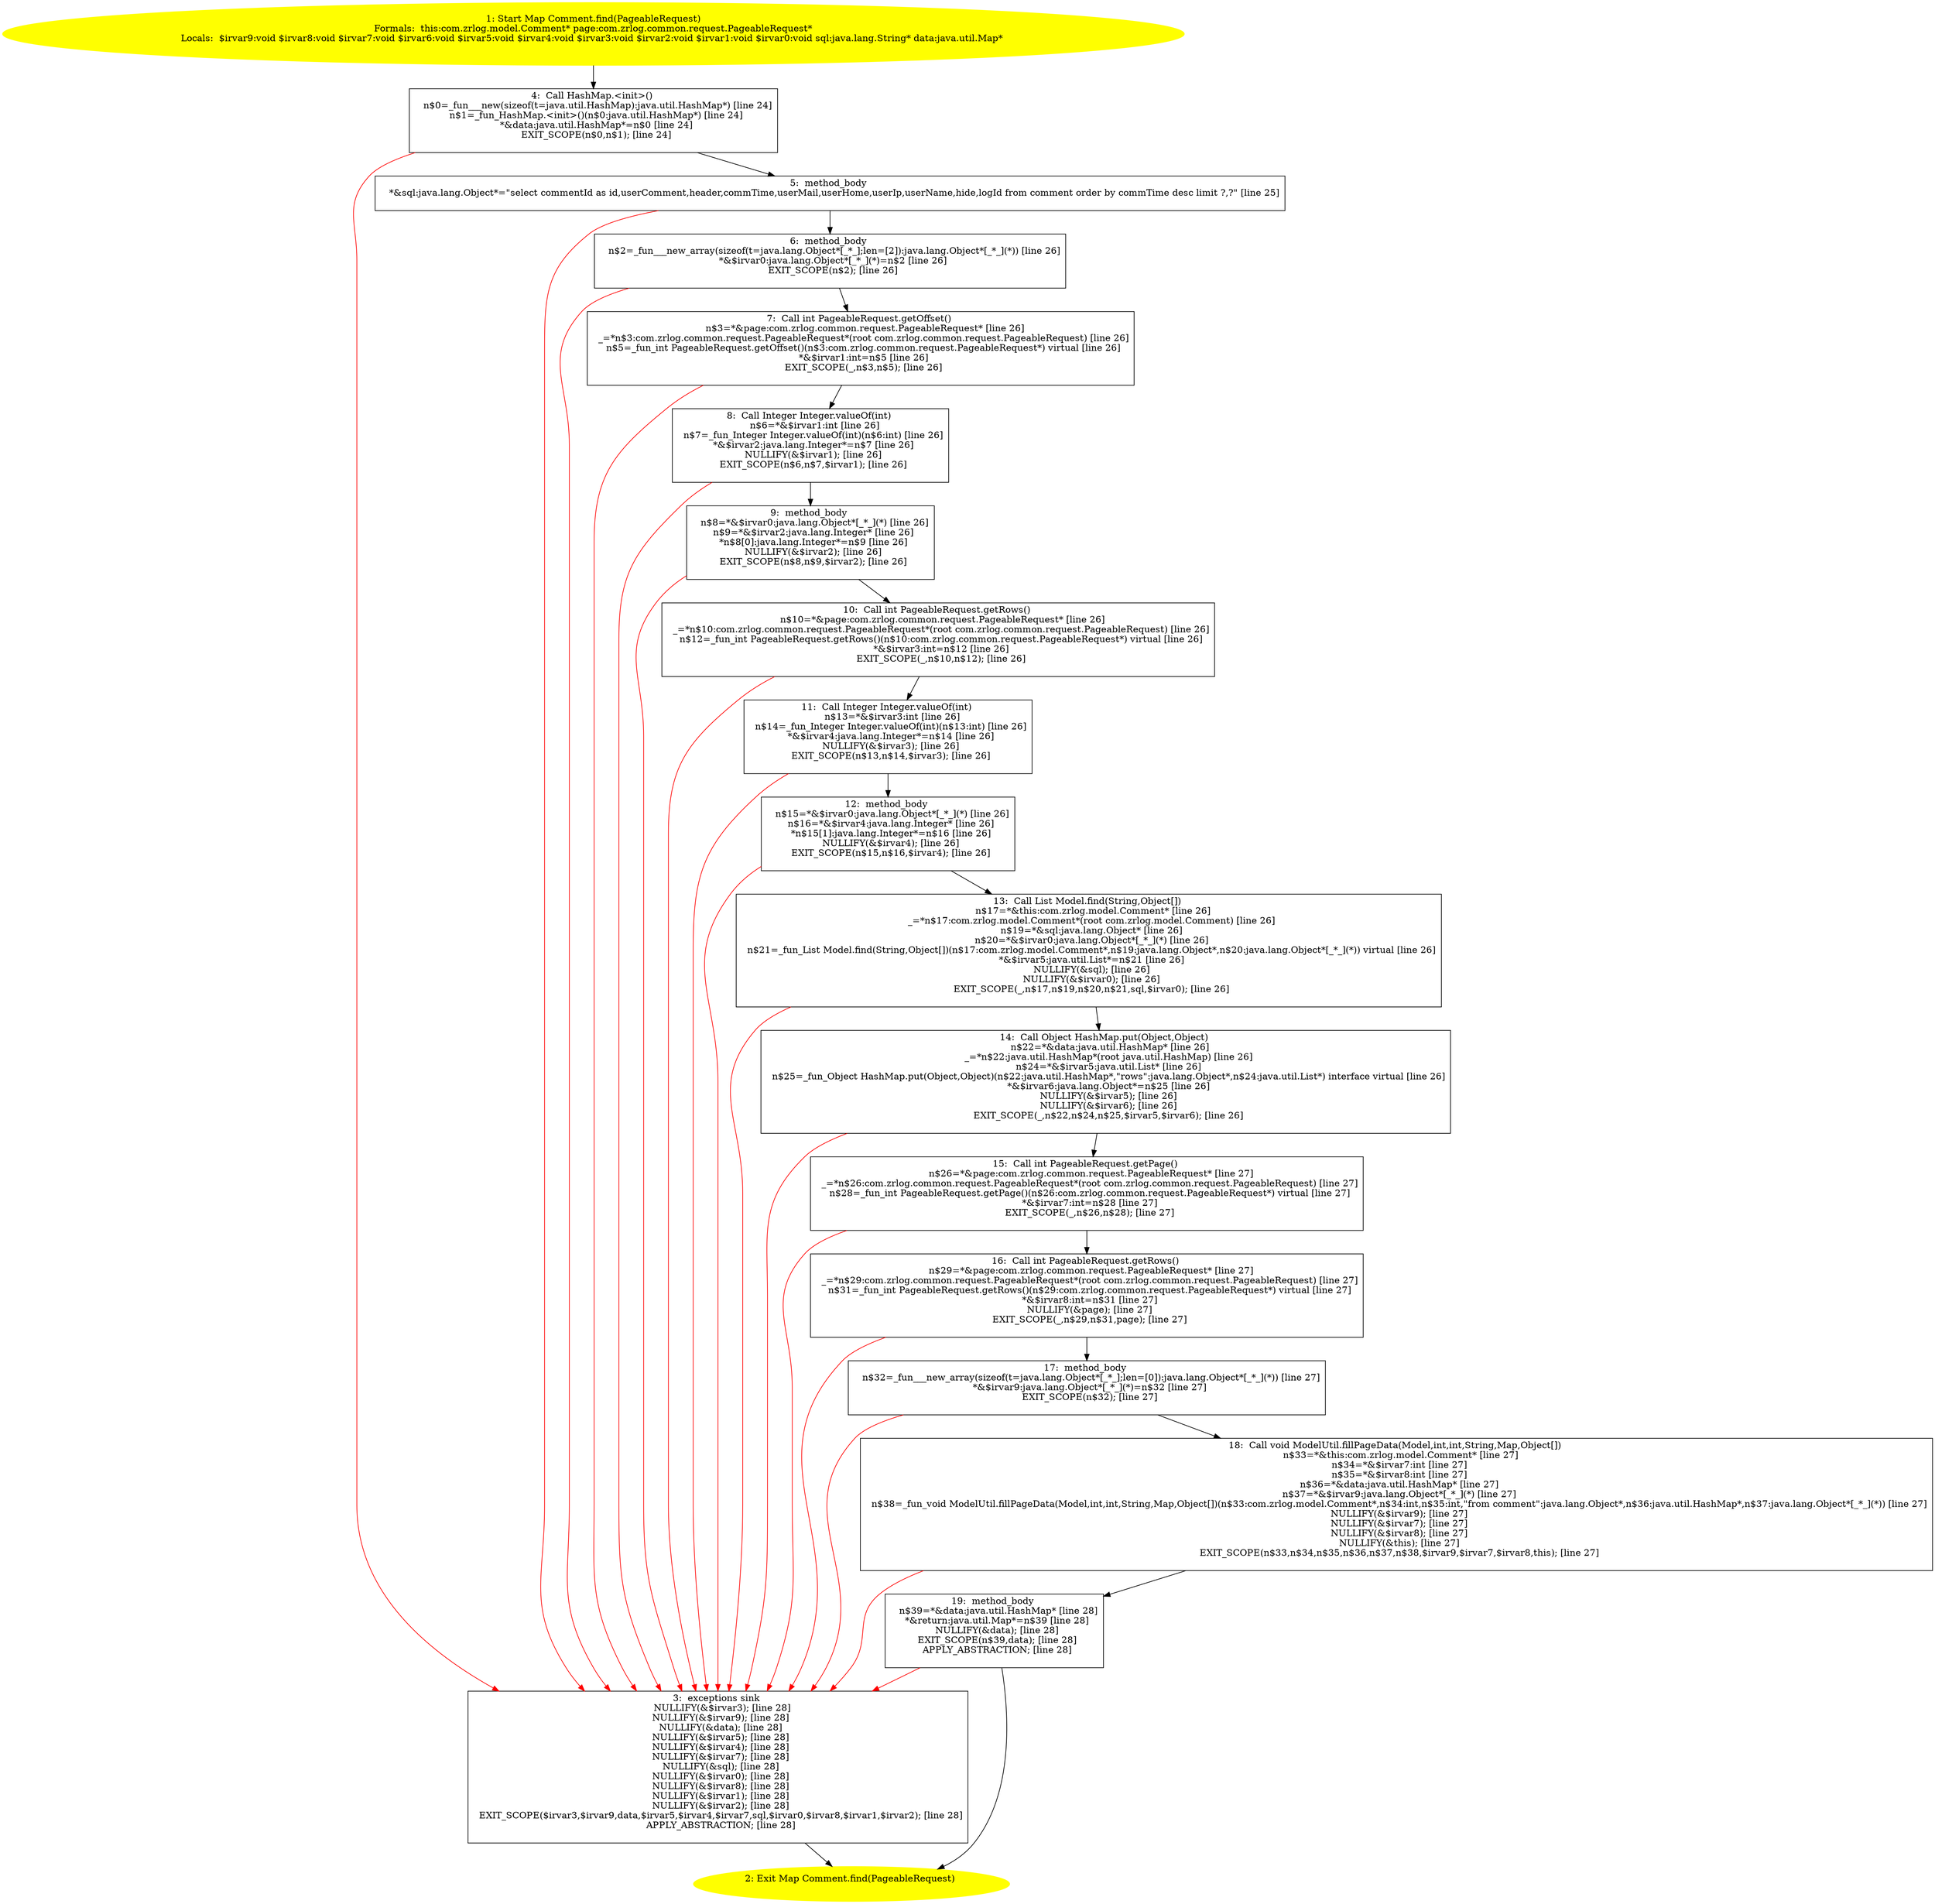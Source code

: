 /* @generated */
digraph cfg {
"com.zrlog.model.Comment.find(com.zrlog.common.request.PageableRequest):java.util.Map.274c66b0934e391e8299eda6135d7f67_1" [label="1: Start Map Comment.find(PageableRequest)\nFormals:  this:com.zrlog.model.Comment* page:com.zrlog.common.request.PageableRequest*\nLocals:  $irvar9:void $irvar8:void $irvar7:void $irvar6:void $irvar5:void $irvar4:void $irvar3:void $irvar2:void $irvar1:void $irvar0:void sql:java.lang.String* data:java.util.Map* \n  " color=yellow style=filled]
	

	 "com.zrlog.model.Comment.find(com.zrlog.common.request.PageableRequest):java.util.Map.274c66b0934e391e8299eda6135d7f67_1" -> "com.zrlog.model.Comment.find(com.zrlog.common.request.PageableRequest):java.util.Map.274c66b0934e391e8299eda6135d7f67_4" ;
"com.zrlog.model.Comment.find(com.zrlog.common.request.PageableRequest):java.util.Map.274c66b0934e391e8299eda6135d7f67_2" [label="2: Exit Map Comment.find(PageableRequest) \n  " color=yellow style=filled]
	

"com.zrlog.model.Comment.find(com.zrlog.common.request.PageableRequest):java.util.Map.274c66b0934e391e8299eda6135d7f67_3" [label="3:  exceptions sink \n   NULLIFY(&$irvar3); [line 28]\n  NULLIFY(&$irvar9); [line 28]\n  NULLIFY(&data); [line 28]\n  NULLIFY(&$irvar5); [line 28]\n  NULLIFY(&$irvar4); [line 28]\n  NULLIFY(&$irvar7); [line 28]\n  NULLIFY(&sql); [line 28]\n  NULLIFY(&$irvar0); [line 28]\n  NULLIFY(&$irvar8); [line 28]\n  NULLIFY(&$irvar1); [line 28]\n  NULLIFY(&$irvar2); [line 28]\n  EXIT_SCOPE($irvar3,$irvar9,data,$irvar5,$irvar4,$irvar7,sql,$irvar0,$irvar8,$irvar1,$irvar2); [line 28]\n  APPLY_ABSTRACTION; [line 28]\n " shape="box"]
	

	 "com.zrlog.model.Comment.find(com.zrlog.common.request.PageableRequest):java.util.Map.274c66b0934e391e8299eda6135d7f67_3" -> "com.zrlog.model.Comment.find(com.zrlog.common.request.PageableRequest):java.util.Map.274c66b0934e391e8299eda6135d7f67_2" ;
"com.zrlog.model.Comment.find(com.zrlog.common.request.PageableRequest):java.util.Map.274c66b0934e391e8299eda6135d7f67_4" [label="4:  Call HashMap.<init>() \n   n$0=_fun___new(sizeof(t=java.util.HashMap):java.util.HashMap*) [line 24]\n  n$1=_fun_HashMap.<init>()(n$0:java.util.HashMap*) [line 24]\n  *&data:java.util.HashMap*=n$0 [line 24]\n  EXIT_SCOPE(n$0,n$1); [line 24]\n " shape="box"]
	

	 "com.zrlog.model.Comment.find(com.zrlog.common.request.PageableRequest):java.util.Map.274c66b0934e391e8299eda6135d7f67_4" -> "com.zrlog.model.Comment.find(com.zrlog.common.request.PageableRequest):java.util.Map.274c66b0934e391e8299eda6135d7f67_5" ;
	 "com.zrlog.model.Comment.find(com.zrlog.common.request.PageableRequest):java.util.Map.274c66b0934e391e8299eda6135d7f67_4" -> "com.zrlog.model.Comment.find(com.zrlog.common.request.PageableRequest):java.util.Map.274c66b0934e391e8299eda6135d7f67_3" [color="red" ];
"com.zrlog.model.Comment.find(com.zrlog.common.request.PageableRequest):java.util.Map.274c66b0934e391e8299eda6135d7f67_5" [label="5:  method_body \n   *&sql:java.lang.Object*=\"select commentId as id,userComment,header,commTime,userMail,userHome,userIp,userName,hide,logId from comment order by commTime desc limit ?,?\" [line 25]\n " shape="box"]
	

	 "com.zrlog.model.Comment.find(com.zrlog.common.request.PageableRequest):java.util.Map.274c66b0934e391e8299eda6135d7f67_5" -> "com.zrlog.model.Comment.find(com.zrlog.common.request.PageableRequest):java.util.Map.274c66b0934e391e8299eda6135d7f67_6" ;
	 "com.zrlog.model.Comment.find(com.zrlog.common.request.PageableRequest):java.util.Map.274c66b0934e391e8299eda6135d7f67_5" -> "com.zrlog.model.Comment.find(com.zrlog.common.request.PageableRequest):java.util.Map.274c66b0934e391e8299eda6135d7f67_3" [color="red" ];
"com.zrlog.model.Comment.find(com.zrlog.common.request.PageableRequest):java.util.Map.274c66b0934e391e8299eda6135d7f67_6" [label="6:  method_body \n   n$2=_fun___new_array(sizeof(t=java.lang.Object*[_*_];len=[2]):java.lang.Object*[_*_](*)) [line 26]\n  *&$irvar0:java.lang.Object*[_*_](*)=n$2 [line 26]\n  EXIT_SCOPE(n$2); [line 26]\n " shape="box"]
	

	 "com.zrlog.model.Comment.find(com.zrlog.common.request.PageableRequest):java.util.Map.274c66b0934e391e8299eda6135d7f67_6" -> "com.zrlog.model.Comment.find(com.zrlog.common.request.PageableRequest):java.util.Map.274c66b0934e391e8299eda6135d7f67_7" ;
	 "com.zrlog.model.Comment.find(com.zrlog.common.request.PageableRequest):java.util.Map.274c66b0934e391e8299eda6135d7f67_6" -> "com.zrlog.model.Comment.find(com.zrlog.common.request.PageableRequest):java.util.Map.274c66b0934e391e8299eda6135d7f67_3" [color="red" ];
"com.zrlog.model.Comment.find(com.zrlog.common.request.PageableRequest):java.util.Map.274c66b0934e391e8299eda6135d7f67_7" [label="7:  Call int PageableRequest.getOffset() \n   n$3=*&page:com.zrlog.common.request.PageableRequest* [line 26]\n  _=*n$3:com.zrlog.common.request.PageableRequest*(root com.zrlog.common.request.PageableRequest) [line 26]\n  n$5=_fun_int PageableRequest.getOffset()(n$3:com.zrlog.common.request.PageableRequest*) virtual [line 26]\n  *&$irvar1:int=n$5 [line 26]\n  EXIT_SCOPE(_,n$3,n$5); [line 26]\n " shape="box"]
	

	 "com.zrlog.model.Comment.find(com.zrlog.common.request.PageableRequest):java.util.Map.274c66b0934e391e8299eda6135d7f67_7" -> "com.zrlog.model.Comment.find(com.zrlog.common.request.PageableRequest):java.util.Map.274c66b0934e391e8299eda6135d7f67_8" ;
	 "com.zrlog.model.Comment.find(com.zrlog.common.request.PageableRequest):java.util.Map.274c66b0934e391e8299eda6135d7f67_7" -> "com.zrlog.model.Comment.find(com.zrlog.common.request.PageableRequest):java.util.Map.274c66b0934e391e8299eda6135d7f67_3" [color="red" ];
"com.zrlog.model.Comment.find(com.zrlog.common.request.PageableRequest):java.util.Map.274c66b0934e391e8299eda6135d7f67_8" [label="8:  Call Integer Integer.valueOf(int) \n   n$6=*&$irvar1:int [line 26]\n  n$7=_fun_Integer Integer.valueOf(int)(n$6:int) [line 26]\n  *&$irvar2:java.lang.Integer*=n$7 [line 26]\n  NULLIFY(&$irvar1); [line 26]\n  EXIT_SCOPE(n$6,n$7,$irvar1); [line 26]\n " shape="box"]
	

	 "com.zrlog.model.Comment.find(com.zrlog.common.request.PageableRequest):java.util.Map.274c66b0934e391e8299eda6135d7f67_8" -> "com.zrlog.model.Comment.find(com.zrlog.common.request.PageableRequest):java.util.Map.274c66b0934e391e8299eda6135d7f67_9" ;
	 "com.zrlog.model.Comment.find(com.zrlog.common.request.PageableRequest):java.util.Map.274c66b0934e391e8299eda6135d7f67_8" -> "com.zrlog.model.Comment.find(com.zrlog.common.request.PageableRequest):java.util.Map.274c66b0934e391e8299eda6135d7f67_3" [color="red" ];
"com.zrlog.model.Comment.find(com.zrlog.common.request.PageableRequest):java.util.Map.274c66b0934e391e8299eda6135d7f67_9" [label="9:  method_body \n   n$8=*&$irvar0:java.lang.Object*[_*_](*) [line 26]\n  n$9=*&$irvar2:java.lang.Integer* [line 26]\n  *n$8[0]:java.lang.Integer*=n$9 [line 26]\n  NULLIFY(&$irvar2); [line 26]\n  EXIT_SCOPE(n$8,n$9,$irvar2); [line 26]\n " shape="box"]
	

	 "com.zrlog.model.Comment.find(com.zrlog.common.request.PageableRequest):java.util.Map.274c66b0934e391e8299eda6135d7f67_9" -> "com.zrlog.model.Comment.find(com.zrlog.common.request.PageableRequest):java.util.Map.274c66b0934e391e8299eda6135d7f67_10" ;
	 "com.zrlog.model.Comment.find(com.zrlog.common.request.PageableRequest):java.util.Map.274c66b0934e391e8299eda6135d7f67_9" -> "com.zrlog.model.Comment.find(com.zrlog.common.request.PageableRequest):java.util.Map.274c66b0934e391e8299eda6135d7f67_3" [color="red" ];
"com.zrlog.model.Comment.find(com.zrlog.common.request.PageableRequest):java.util.Map.274c66b0934e391e8299eda6135d7f67_10" [label="10:  Call int PageableRequest.getRows() \n   n$10=*&page:com.zrlog.common.request.PageableRequest* [line 26]\n  _=*n$10:com.zrlog.common.request.PageableRequest*(root com.zrlog.common.request.PageableRequest) [line 26]\n  n$12=_fun_int PageableRequest.getRows()(n$10:com.zrlog.common.request.PageableRequest*) virtual [line 26]\n  *&$irvar3:int=n$12 [line 26]\n  EXIT_SCOPE(_,n$10,n$12); [line 26]\n " shape="box"]
	

	 "com.zrlog.model.Comment.find(com.zrlog.common.request.PageableRequest):java.util.Map.274c66b0934e391e8299eda6135d7f67_10" -> "com.zrlog.model.Comment.find(com.zrlog.common.request.PageableRequest):java.util.Map.274c66b0934e391e8299eda6135d7f67_11" ;
	 "com.zrlog.model.Comment.find(com.zrlog.common.request.PageableRequest):java.util.Map.274c66b0934e391e8299eda6135d7f67_10" -> "com.zrlog.model.Comment.find(com.zrlog.common.request.PageableRequest):java.util.Map.274c66b0934e391e8299eda6135d7f67_3" [color="red" ];
"com.zrlog.model.Comment.find(com.zrlog.common.request.PageableRequest):java.util.Map.274c66b0934e391e8299eda6135d7f67_11" [label="11:  Call Integer Integer.valueOf(int) \n   n$13=*&$irvar3:int [line 26]\n  n$14=_fun_Integer Integer.valueOf(int)(n$13:int) [line 26]\n  *&$irvar4:java.lang.Integer*=n$14 [line 26]\n  NULLIFY(&$irvar3); [line 26]\n  EXIT_SCOPE(n$13,n$14,$irvar3); [line 26]\n " shape="box"]
	

	 "com.zrlog.model.Comment.find(com.zrlog.common.request.PageableRequest):java.util.Map.274c66b0934e391e8299eda6135d7f67_11" -> "com.zrlog.model.Comment.find(com.zrlog.common.request.PageableRequest):java.util.Map.274c66b0934e391e8299eda6135d7f67_12" ;
	 "com.zrlog.model.Comment.find(com.zrlog.common.request.PageableRequest):java.util.Map.274c66b0934e391e8299eda6135d7f67_11" -> "com.zrlog.model.Comment.find(com.zrlog.common.request.PageableRequest):java.util.Map.274c66b0934e391e8299eda6135d7f67_3" [color="red" ];
"com.zrlog.model.Comment.find(com.zrlog.common.request.PageableRequest):java.util.Map.274c66b0934e391e8299eda6135d7f67_12" [label="12:  method_body \n   n$15=*&$irvar0:java.lang.Object*[_*_](*) [line 26]\n  n$16=*&$irvar4:java.lang.Integer* [line 26]\n  *n$15[1]:java.lang.Integer*=n$16 [line 26]\n  NULLIFY(&$irvar4); [line 26]\n  EXIT_SCOPE(n$15,n$16,$irvar4); [line 26]\n " shape="box"]
	

	 "com.zrlog.model.Comment.find(com.zrlog.common.request.PageableRequest):java.util.Map.274c66b0934e391e8299eda6135d7f67_12" -> "com.zrlog.model.Comment.find(com.zrlog.common.request.PageableRequest):java.util.Map.274c66b0934e391e8299eda6135d7f67_13" ;
	 "com.zrlog.model.Comment.find(com.zrlog.common.request.PageableRequest):java.util.Map.274c66b0934e391e8299eda6135d7f67_12" -> "com.zrlog.model.Comment.find(com.zrlog.common.request.PageableRequest):java.util.Map.274c66b0934e391e8299eda6135d7f67_3" [color="red" ];
"com.zrlog.model.Comment.find(com.zrlog.common.request.PageableRequest):java.util.Map.274c66b0934e391e8299eda6135d7f67_13" [label="13:  Call List Model.find(String,Object[]) \n   n$17=*&this:com.zrlog.model.Comment* [line 26]\n  _=*n$17:com.zrlog.model.Comment*(root com.zrlog.model.Comment) [line 26]\n  n$19=*&sql:java.lang.Object* [line 26]\n  n$20=*&$irvar0:java.lang.Object*[_*_](*) [line 26]\n  n$21=_fun_List Model.find(String,Object[])(n$17:com.zrlog.model.Comment*,n$19:java.lang.Object*,n$20:java.lang.Object*[_*_](*)) virtual [line 26]\n  *&$irvar5:java.util.List*=n$21 [line 26]\n  NULLIFY(&sql); [line 26]\n  NULLIFY(&$irvar0); [line 26]\n  EXIT_SCOPE(_,n$17,n$19,n$20,n$21,sql,$irvar0); [line 26]\n " shape="box"]
	

	 "com.zrlog.model.Comment.find(com.zrlog.common.request.PageableRequest):java.util.Map.274c66b0934e391e8299eda6135d7f67_13" -> "com.zrlog.model.Comment.find(com.zrlog.common.request.PageableRequest):java.util.Map.274c66b0934e391e8299eda6135d7f67_14" ;
	 "com.zrlog.model.Comment.find(com.zrlog.common.request.PageableRequest):java.util.Map.274c66b0934e391e8299eda6135d7f67_13" -> "com.zrlog.model.Comment.find(com.zrlog.common.request.PageableRequest):java.util.Map.274c66b0934e391e8299eda6135d7f67_3" [color="red" ];
"com.zrlog.model.Comment.find(com.zrlog.common.request.PageableRequest):java.util.Map.274c66b0934e391e8299eda6135d7f67_14" [label="14:  Call Object HashMap.put(Object,Object) \n   n$22=*&data:java.util.HashMap* [line 26]\n  _=*n$22:java.util.HashMap*(root java.util.HashMap) [line 26]\n  n$24=*&$irvar5:java.util.List* [line 26]\n  n$25=_fun_Object HashMap.put(Object,Object)(n$22:java.util.HashMap*,\"rows\":java.lang.Object*,n$24:java.util.List*) interface virtual [line 26]\n  *&$irvar6:java.lang.Object*=n$25 [line 26]\n  NULLIFY(&$irvar5); [line 26]\n  NULLIFY(&$irvar6); [line 26]\n  EXIT_SCOPE(_,n$22,n$24,n$25,$irvar5,$irvar6); [line 26]\n " shape="box"]
	

	 "com.zrlog.model.Comment.find(com.zrlog.common.request.PageableRequest):java.util.Map.274c66b0934e391e8299eda6135d7f67_14" -> "com.zrlog.model.Comment.find(com.zrlog.common.request.PageableRequest):java.util.Map.274c66b0934e391e8299eda6135d7f67_15" ;
	 "com.zrlog.model.Comment.find(com.zrlog.common.request.PageableRequest):java.util.Map.274c66b0934e391e8299eda6135d7f67_14" -> "com.zrlog.model.Comment.find(com.zrlog.common.request.PageableRequest):java.util.Map.274c66b0934e391e8299eda6135d7f67_3" [color="red" ];
"com.zrlog.model.Comment.find(com.zrlog.common.request.PageableRequest):java.util.Map.274c66b0934e391e8299eda6135d7f67_15" [label="15:  Call int PageableRequest.getPage() \n   n$26=*&page:com.zrlog.common.request.PageableRequest* [line 27]\n  _=*n$26:com.zrlog.common.request.PageableRequest*(root com.zrlog.common.request.PageableRequest) [line 27]\n  n$28=_fun_int PageableRequest.getPage()(n$26:com.zrlog.common.request.PageableRequest*) virtual [line 27]\n  *&$irvar7:int=n$28 [line 27]\n  EXIT_SCOPE(_,n$26,n$28); [line 27]\n " shape="box"]
	

	 "com.zrlog.model.Comment.find(com.zrlog.common.request.PageableRequest):java.util.Map.274c66b0934e391e8299eda6135d7f67_15" -> "com.zrlog.model.Comment.find(com.zrlog.common.request.PageableRequest):java.util.Map.274c66b0934e391e8299eda6135d7f67_16" ;
	 "com.zrlog.model.Comment.find(com.zrlog.common.request.PageableRequest):java.util.Map.274c66b0934e391e8299eda6135d7f67_15" -> "com.zrlog.model.Comment.find(com.zrlog.common.request.PageableRequest):java.util.Map.274c66b0934e391e8299eda6135d7f67_3" [color="red" ];
"com.zrlog.model.Comment.find(com.zrlog.common.request.PageableRequest):java.util.Map.274c66b0934e391e8299eda6135d7f67_16" [label="16:  Call int PageableRequest.getRows() \n   n$29=*&page:com.zrlog.common.request.PageableRequest* [line 27]\n  _=*n$29:com.zrlog.common.request.PageableRequest*(root com.zrlog.common.request.PageableRequest) [line 27]\n  n$31=_fun_int PageableRequest.getRows()(n$29:com.zrlog.common.request.PageableRequest*) virtual [line 27]\n  *&$irvar8:int=n$31 [line 27]\n  NULLIFY(&page); [line 27]\n  EXIT_SCOPE(_,n$29,n$31,page); [line 27]\n " shape="box"]
	

	 "com.zrlog.model.Comment.find(com.zrlog.common.request.PageableRequest):java.util.Map.274c66b0934e391e8299eda6135d7f67_16" -> "com.zrlog.model.Comment.find(com.zrlog.common.request.PageableRequest):java.util.Map.274c66b0934e391e8299eda6135d7f67_17" ;
	 "com.zrlog.model.Comment.find(com.zrlog.common.request.PageableRequest):java.util.Map.274c66b0934e391e8299eda6135d7f67_16" -> "com.zrlog.model.Comment.find(com.zrlog.common.request.PageableRequest):java.util.Map.274c66b0934e391e8299eda6135d7f67_3" [color="red" ];
"com.zrlog.model.Comment.find(com.zrlog.common.request.PageableRequest):java.util.Map.274c66b0934e391e8299eda6135d7f67_17" [label="17:  method_body \n   n$32=_fun___new_array(sizeof(t=java.lang.Object*[_*_];len=[0]):java.lang.Object*[_*_](*)) [line 27]\n  *&$irvar9:java.lang.Object*[_*_](*)=n$32 [line 27]\n  EXIT_SCOPE(n$32); [line 27]\n " shape="box"]
	

	 "com.zrlog.model.Comment.find(com.zrlog.common.request.PageableRequest):java.util.Map.274c66b0934e391e8299eda6135d7f67_17" -> "com.zrlog.model.Comment.find(com.zrlog.common.request.PageableRequest):java.util.Map.274c66b0934e391e8299eda6135d7f67_18" ;
	 "com.zrlog.model.Comment.find(com.zrlog.common.request.PageableRequest):java.util.Map.274c66b0934e391e8299eda6135d7f67_17" -> "com.zrlog.model.Comment.find(com.zrlog.common.request.PageableRequest):java.util.Map.274c66b0934e391e8299eda6135d7f67_3" [color="red" ];
"com.zrlog.model.Comment.find(com.zrlog.common.request.PageableRequest):java.util.Map.274c66b0934e391e8299eda6135d7f67_18" [label="18:  Call void ModelUtil.fillPageData(Model,int,int,String,Map,Object[]) \n   n$33=*&this:com.zrlog.model.Comment* [line 27]\n  n$34=*&$irvar7:int [line 27]\n  n$35=*&$irvar8:int [line 27]\n  n$36=*&data:java.util.HashMap* [line 27]\n  n$37=*&$irvar9:java.lang.Object*[_*_](*) [line 27]\n  n$38=_fun_void ModelUtil.fillPageData(Model,int,int,String,Map,Object[])(n$33:com.zrlog.model.Comment*,n$34:int,n$35:int,\"from comment\":java.lang.Object*,n$36:java.util.HashMap*,n$37:java.lang.Object*[_*_](*)) [line 27]\n  NULLIFY(&$irvar9); [line 27]\n  NULLIFY(&$irvar7); [line 27]\n  NULLIFY(&$irvar8); [line 27]\n  NULLIFY(&this); [line 27]\n  EXIT_SCOPE(n$33,n$34,n$35,n$36,n$37,n$38,$irvar9,$irvar7,$irvar8,this); [line 27]\n " shape="box"]
	

	 "com.zrlog.model.Comment.find(com.zrlog.common.request.PageableRequest):java.util.Map.274c66b0934e391e8299eda6135d7f67_18" -> "com.zrlog.model.Comment.find(com.zrlog.common.request.PageableRequest):java.util.Map.274c66b0934e391e8299eda6135d7f67_19" ;
	 "com.zrlog.model.Comment.find(com.zrlog.common.request.PageableRequest):java.util.Map.274c66b0934e391e8299eda6135d7f67_18" -> "com.zrlog.model.Comment.find(com.zrlog.common.request.PageableRequest):java.util.Map.274c66b0934e391e8299eda6135d7f67_3" [color="red" ];
"com.zrlog.model.Comment.find(com.zrlog.common.request.PageableRequest):java.util.Map.274c66b0934e391e8299eda6135d7f67_19" [label="19:  method_body \n   n$39=*&data:java.util.HashMap* [line 28]\n  *&return:java.util.Map*=n$39 [line 28]\n  NULLIFY(&data); [line 28]\n  EXIT_SCOPE(n$39,data); [line 28]\n  APPLY_ABSTRACTION; [line 28]\n " shape="box"]
	

	 "com.zrlog.model.Comment.find(com.zrlog.common.request.PageableRequest):java.util.Map.274c66b0934e391e8299eda6135d7f67_19" -> "com.zrlog.model.Comment.find(com.zrlog.common.request.PageableRequest):java.util.Map.274c66b0934e391e8299eda6135d7f67_2" ;
	 "com.zrlog.model.Comment.find(com.zrlog.common.request.PageableRequest):java.util.Map.274c66b0934e391e8299eda6135d7f67_19" -> "com.zrlog.model.Comment.find(com.zrlog.common.request.PageableRequest):java.util.Map.274c66b0934e391e8299eda6135d7f67_3" [color="red" ];
}
